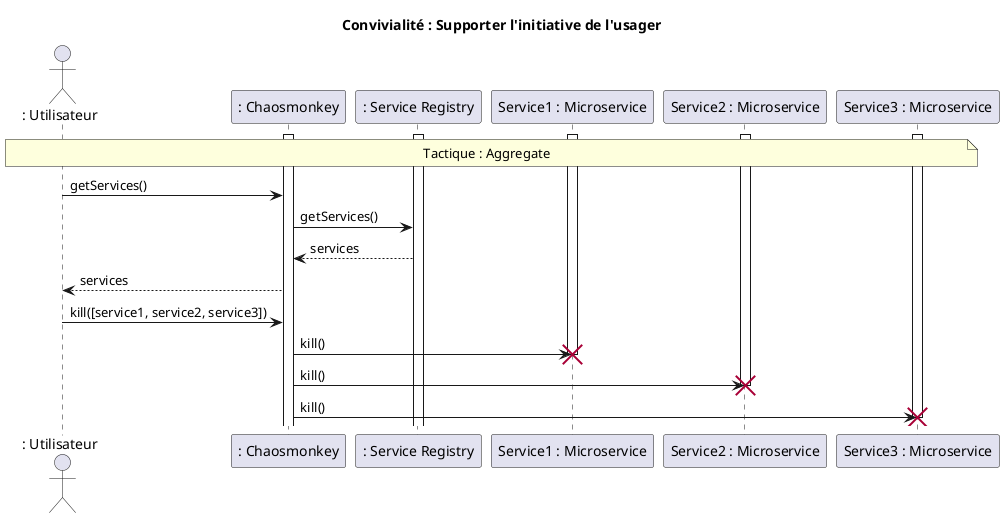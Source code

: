 @startuml Convivialité : Supporter l'initiative de l'usager
title Convivialité : Supporter l'initiative de l'usager

actor ": Utilisateur" as user
participant ": Chaosmonkey" as chaos
participant ": Service Registry" as services
participant "Service1 : Microservice" as s1
participant "Service2 : Microservice" as s2
participant "Service3 : Microservice" as s3

note over user, s3 : Tactique : Aggregate

activate chaos
activate services
activate s1
activate s2
activate s3

user -> chaos : getServices()
chaos -> services : getServices()
services --> chaos : services
chaos --> user : services

user -> chaos : kill([service1, service2, service3])
chaos -> s1 : kill()
destroy s1
chaos -> s2 : kill()
destroy s2
chaos -> s3 : kill()
destroy s3




@enduml
